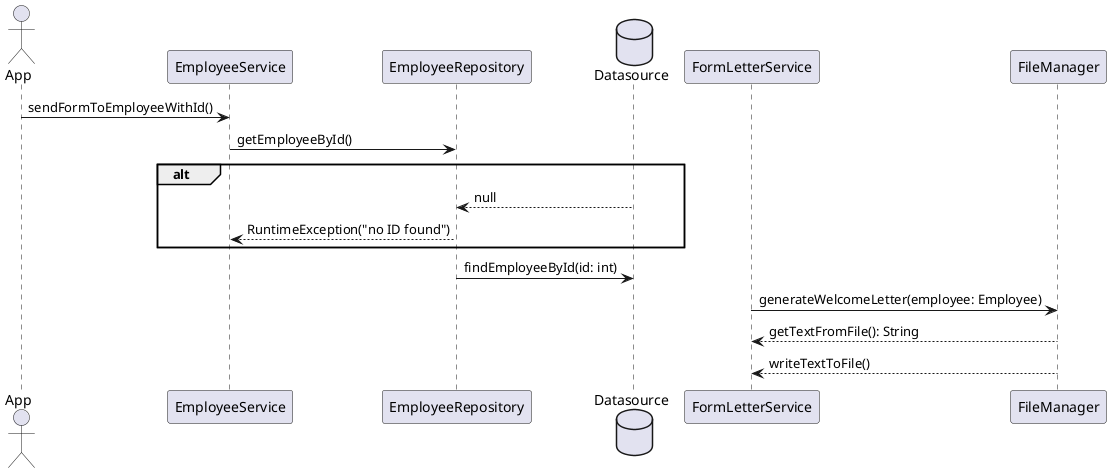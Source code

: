 @startuml

actor App
participant EmployeeService
participant EmployeeRepository
database Datasource
participant FormLetterService
participant FileManager

App -> EmployeeService: sendFormToEmployeeWithId()
EmployeeService -> EmployeeRepository: getEmployeeById()

alt
EmployeeRepository <-- Datasource: null
EmployeeService <-- EmployeeRepository: RuntimeException("no ID found")
end

EmployeeRepository -> Datasource: findEmployeeById(id: int)
FormLetterService -> FileManager: generateWelcomeLetter(employee: Employee)
FormLetterService <-- FileManager: getTextFromFile(): String
FormLetterService <-- FileManager: writeTextToFile()

@enduml